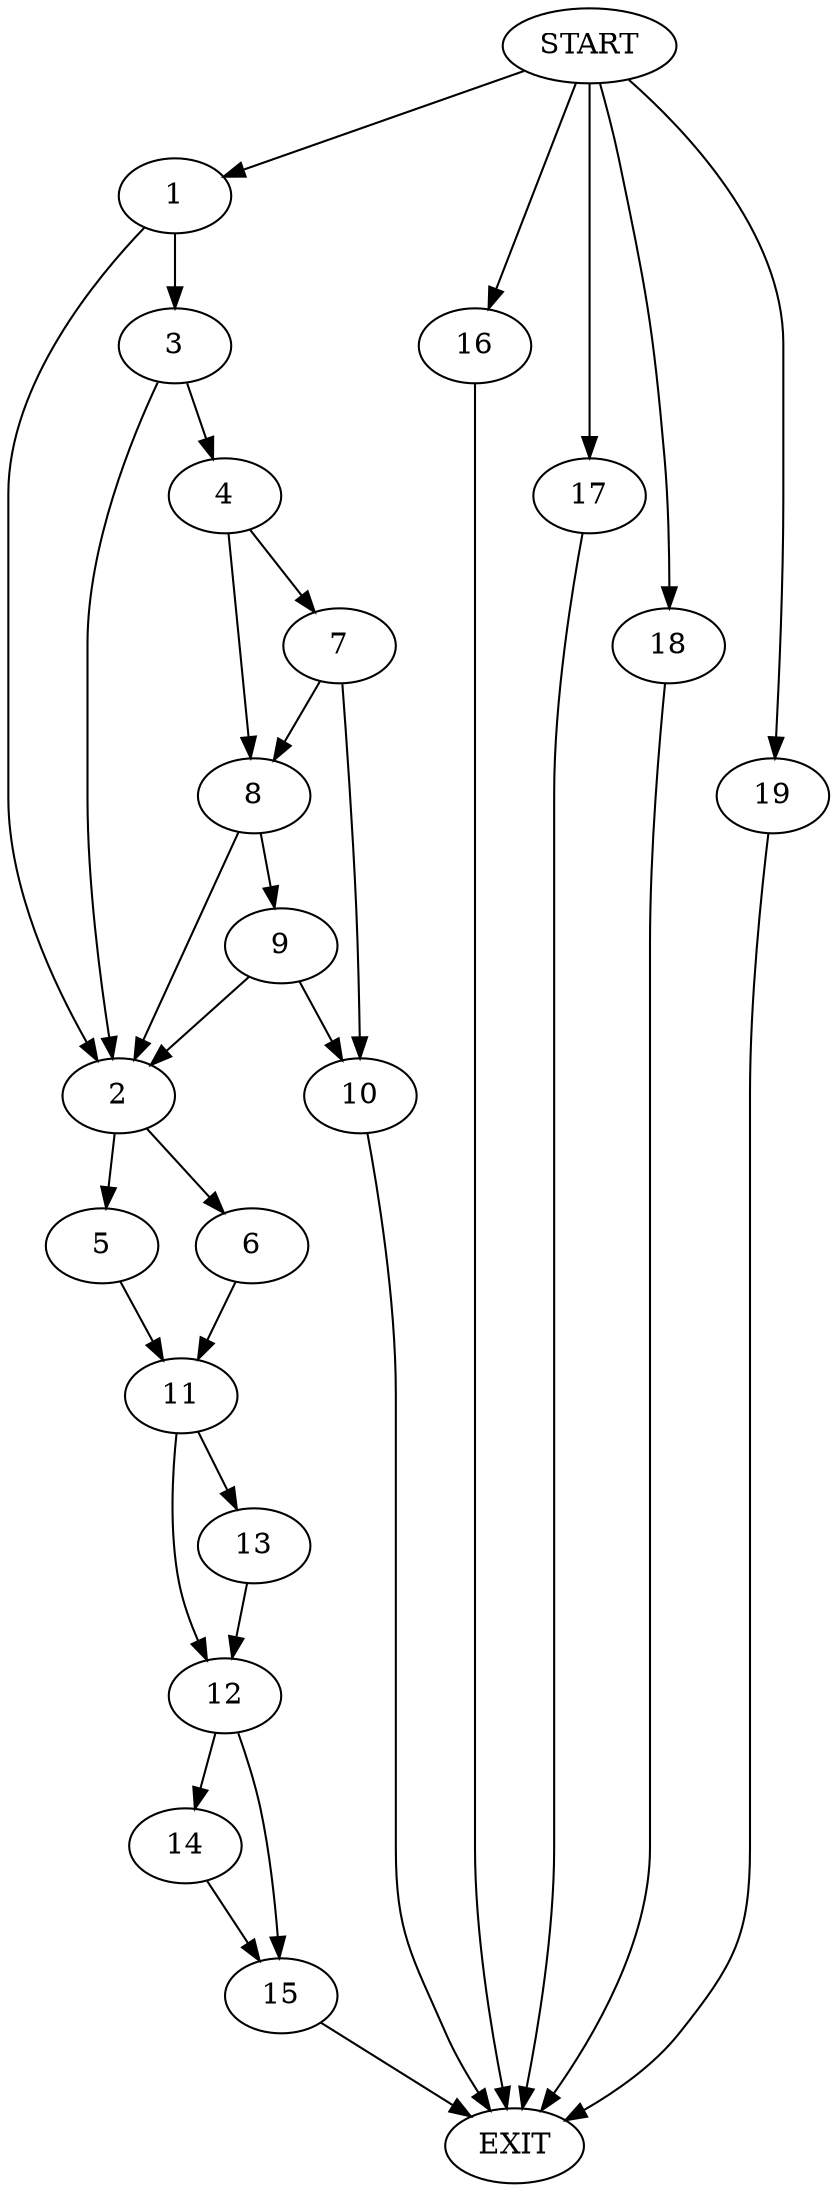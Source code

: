 digraph {
0 [label="START"]
20 [label="EXIT"]
0 -> 1
1 -> 2
1 -> 3
3 -> 2
3 -> 4
2 -> 5
2 -> 6
4 -> 7
4 -> 8
8 -> 2
8 -> 9
7 -> 8
7 -> 10
10 -> 20
9 -> 2
9 -> 10
6 -> 11
5 -> 11
11 -> 12
11 -> 13
12 -> 14
12 -> 15
13 -> 12
15 -> 20
14 -> 15
0 -> 16
16 -> 20
0 -> 17
17 -> 20
0 -> 18
18 -> 20
0 -> 19
19 -> 20
}
